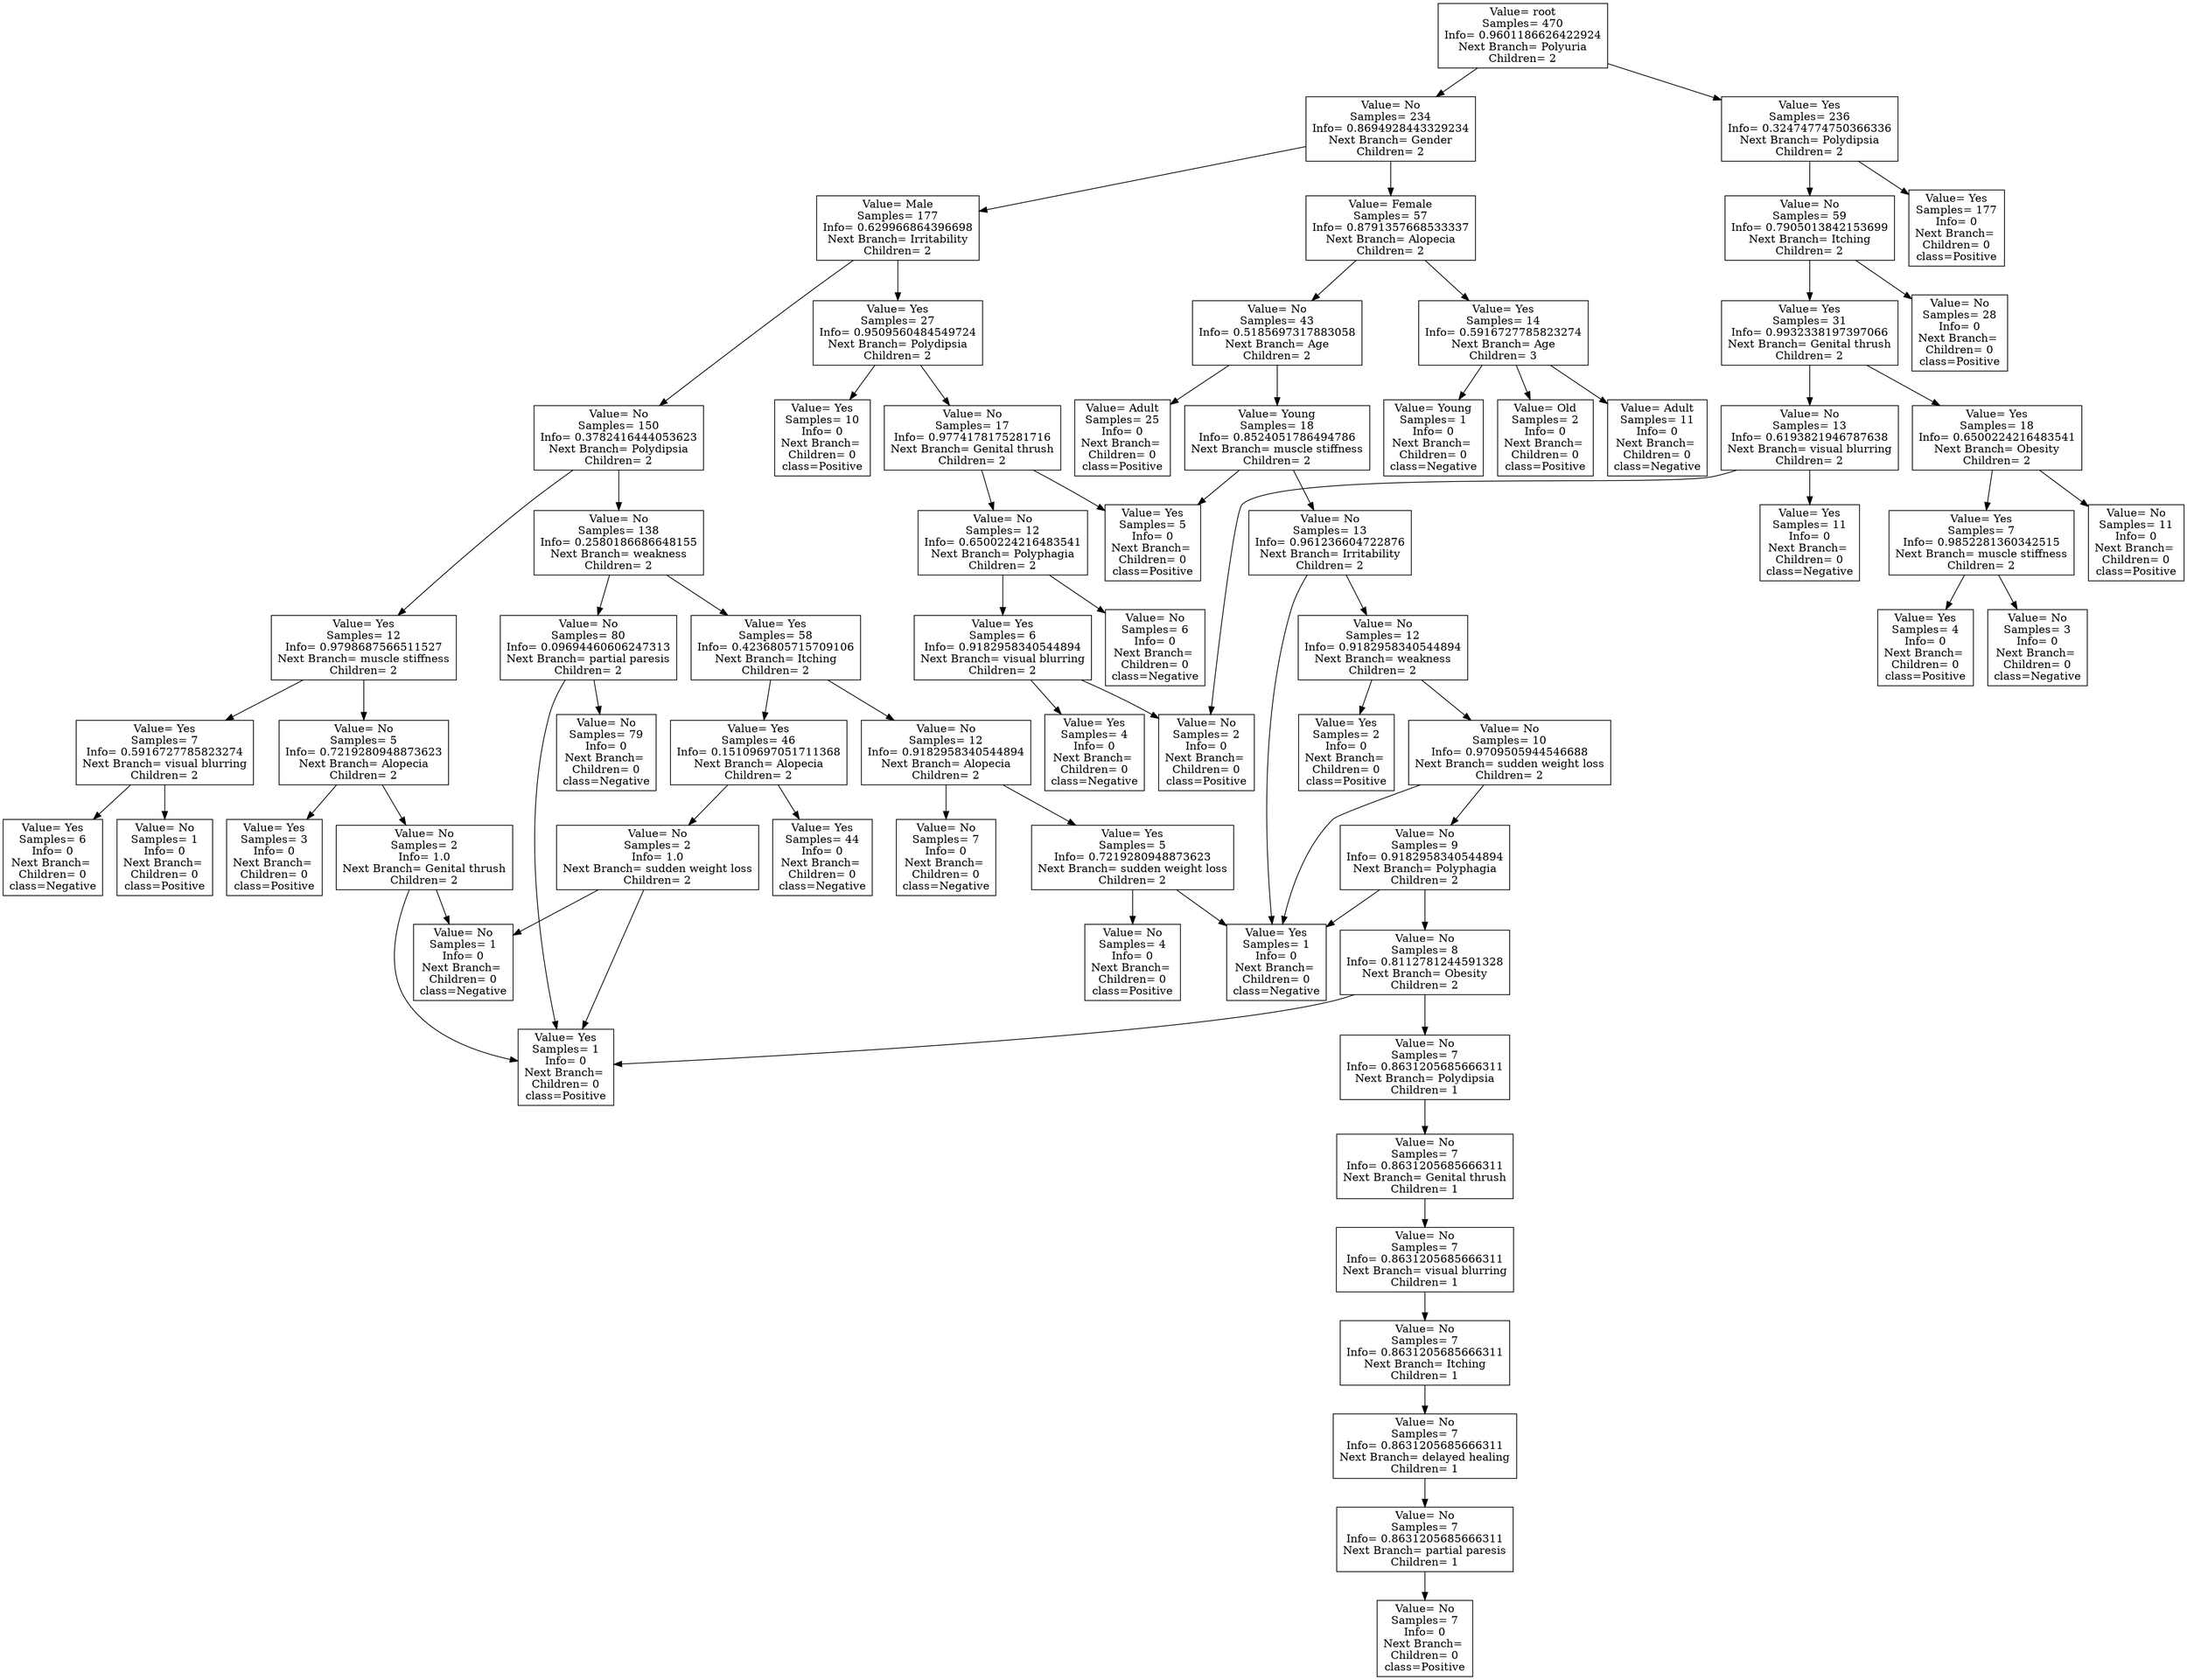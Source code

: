 digraph G {
	node [shape=record]
	"Value= root
Samples= 470
Info= 0.9601186626422924
Next Branch= Polyuria
Children= 2
" -> "Value= No
Samples= 234
Info= 0.8694928443329234
Next Branch= Gender
Children= 2
"
	"Value= No
Samples= 234
Info= 0.8694928443329234
Next Branch= Gender
Children= 2
" -> "Value= Male
Samples= 177
Info= 0.629966864396698
Next Branch= Irritability
Children= 2
"
	"Value= Male
Samples= 177
Info= 0.629966864396698
Next Branch= Irritability
Children= 2
" -> "Value= No
Samples= 150
Info= 0.3782416444053623
Next Branch= Polydipsia
Children= 2
"
	"Value= No
Samples= 150
Info= 0.3782416444053623
Next Branch= Polydipsia
Children= 2
" -> "Value= Yes
Samples= 12
Info= 0.9798687566511527
Next Branch= muscle stiffness
Children= 2
"
	"Value= Yes
Samples= 12
Info= 0.9798687566511527
Next Branch= muscle stiffness
Children= 2
" -> "Value= Yes
Samples= 7
Info= 0.5916727785823274
Next Branch= visual blurring
Children= 2
"
	"Value= Yes
Samples= 7
Info= 0.5916727785823274
Next Branch= visual blurring
Children= 2
" -> "Value= No
Samples= 1
Info= 0
Next Branch= 
Children= 0
class=Positive"
	"Value= Yes
Samples= 7
Info= 0.5916727785823274
Next Branch= visual blurring
Children= 2
" -> "Value= Yes
Samples= 6
Info= 0
Next Branch= 
Children= 0
class=Negative"
	"Value= Yes
Samples= 12
Info= 0.9798687566511527
Next Branch= muscle stiffness
Children= 2
" -> "Value= No
Samples= 5
Info= 0.7219280948873623
Next Branch= Alopecia
Children= 2
"
	"Value= No
Samples= 5
Info= 0.7219280948873623
Next Branch= Alopecia
Children= 2
" -> "Value= Yes
Samples= 3
Info= 0
Next Branch= 
Children= 0
class=Positive"
	"Value= No
Samples= 5
Info= 0.7219280948873623
Next Branch= Alopecia
Children= 2
" -> "Value= No
Samples= 2
Info= 1.0
Next Branch= Genital thrush
Children= 2
"
	"Value= No
Samples= 2
Info= 1.0
Next Branch= Genital thrush
Children= 2
" -> "Value= Yes
Samples= 1
Info= 0
Next Branch= 
Children= 0
class=Positive"
	"Value= No
Samples= 2
Info= 1.0
Next Branch= Genital thrush
Children= 2
" -> "Value= No
Samples= 1
Info= 0
Next Branch= 
Children= 0
class=Negative"
	"Value= No
Samples= 150
Info= 0.3782416444053623
Next Branch= Polydipsia
Children= 2
" -> "Value= No
Samples= 138
Info= 0.2580186686648155
Next Branch= weakness
Children= 2
"
	"Value= No
Samples= 138
Info= 0.2580186686648155
Next Branch= weakness
Children= 2
" -> "Value= Yes
Samples= 58
Info= 0.4236805715709106
Next Branch= Itching
Children= 2
"
	"Value= Yes
Samples= 58
Info= 0.4236805715709106
Next Branch= Itching
Children= 2
" -> "Value= No
Samples= 12
Info= 0.9182958340544894
Next Branch= Alopecia
Children= 2
"
	"Value= No
Samples= 12
Info= 0.9182958340544894
Next Branch= Alopecia
Children= 2
" -> "Value= Yes
Samples= 5
Info= 0.7219280948873623
Next Branch= sudden weight loss
Children= 2
"
	"Value= Yes
Samples= 5
Info= 0.7219280948873623
Next Branch= sudden weight loss
Children= 2
" -> "Value= No
Samples= 4
Info= 0
Next Branch= 
Children= 0
class=Positive"
	"Value= Yes
Samples= 5
Info= 0.7219280948873623
Next Branch= sudden weight loss
Children= 2
" -> "Value= Yes
Samples= 1
Info= 0
Next Branch= 
Children= 0
class=Negative"
	"Value= No
Samples= 12
Info= 0.9182958340544894
Next Branch= Alopecia
Children= 2
" -> "Value= No
Samples= 7
Info= 0
Next Branch= 
Children= 0
class=Negative"
	"Value= Yes
Samples= 58
Info= 0.4236805715709106
Next Branch= Itching
Children= 2
" -> "Value= Yes
Samples= 46
Info= 0.15109697051711368
Next Branch= Alopecia
Children= 2
"
	"Value= Yes
Samples= 46
Info= 0.15109697051711368
Next Branch= Alopecia
Children= 2
" -> "Value= No
Samples= 2
Info= 1.0
Next Branch= sudden weight loss
Children= 2
"
	"Value= No
Samples= 2
Info= 1.0
Next Branch= sudden weight loss
Children= 2
" -> "Value= Yes
Samples= 1
Info= 0
Next Branch= 
Children= 0
class=Positive"
	"Value= No
Samples= 2
Info= 1.0
Next Branch= sudden weight loss
Children= 2
" -> "Value= No
Samples= 1
Info= 0
Next Branch= 
Children= 0
class=Negative"
	"Value= Yes
Samples= 46
Info= 0.15109697051711368
Next Branch= Alopecia
Children= 2
" -> "Value= Yes
Samples= 44
Info= 0
Next Branch= 
Children= 0
class=Negative"
	"Value= No
Samples= 138
Info= 0.2580186686648155
Next Branch= weakness
Children= 2
" -> "Value= No
Samples= 80
Info= 0.09694460606247313
Next Branch= partial paresis
Children= 2
"
	"Value= No
Samples= 80
Info= 0.09694460606247313
Next Branch= partial paresis
Children= 2
" -> "Value= Yes
Samples= 1
Info= 0
Next Branch= 
Children= 0
class=Positive"
	"Value= No
Samples= 80
Info= 0.09694460606247313
Next Branch= partial paresis
Children= 2
" -> "Value= No
Samples= 79
Info= 0
Next Branch= 
Children= 0
class=Negative"
	"Value= Male
Samples= 177
Info= 0.629966864396698
Next Branch= Irritability
Children= 2
" -> "Value= Yes
Samples= 27
Info= 0.9509560484549724
Next Branch= Polydipsia
Children= 2
"
	"Value= Yes
Samples= 27
Info= 0.9509560484549724
Next Branch= Polydipsia
Children= 2
" -> "Value= Yes
Samples= 10
Info= 0
Next Branch= 
Children= 0
class=Positive"
	"Value= Yes
Samples= 27
Info= 0.9509560484549724
Next Branch= Polydipsia
Children= 2
" -> "Value= No
Samples= 17
Info= 0.9774178175281716
Next Branch= Genital thrush
Children= 2
"
	"Value= No
Samples= 17
Info= 0.9774178175281716
Next Branch= Genital thrush
Children= 2
" -> "Value= Yes
Samples= 5
Info= 0
Next Branch= 
Children= 0
class=Positive"
	"Value= No
Samples= 17
Info= 0.9774178175281716
Next Branch= Genital thrush
Children= 2
" -> "Value= No
Samples= 12
Info= 0.6500224216483541
Next Branch= Polyphagia
Children= 2
"
	"Value= No
Samples= 12
Info= 0.6500224216483541
Next Branch= Polyphagia
Children= 2
" -> "Value= Yes
Samples= 6
Info= 0.9182958340544894
Next Branch= visual blurring
Children= 2
"
	"Value= Yes
Samples= 6
Info= 0.9182958340544894
Next Branch= visual blurring
Children= 2
" -> "Value= No
Samples= 2
Info= 0
Next Branch= 
Children= 0
class=Positive"
	"Value= Yes
Samples= 6
Info= 0.9182958340544894
Next Branch= visual blurring
Children= 2
" -> "Value= Yes
Samples= 4
Info= 0
Next Branch= 
Children= 0
class=Negative"
	"Value= No
Samples= 12
Info= 0.6500224216483541
Next Branch= Polyphagia
Children= 2
" -> "Value= No
Samples= 6
Info= 0
Next Branch= 
Children= 0
class=Negative"
	"Value= No
Samples= 234
Info= 0.8694928443329234
Next Branch= Gender
Children= 2
" -> "Value= Female
Samples= 57
Info= 0.8791357668533337
Next Branch= Alopecia
Children= 2
"
	"Value= Female
Samples= 57
Info= 0.8791357668533337
Next Branch= Alopecia
Children= 2
" -> "Value= No
Samples= 43
Info= 0.5185697317883058
Next Branch= Age
Children= 2
"
	"Value= No
Samples= 43
Info= 0.5185697317883058
Next Branch= Age
Children= 2
" -> "Value= Adult
Samples= 25
Info= 0
Next Branch= 
Children= 0
class=Positive"
	"Value= No
Samples= 43
Info= 0.5185697317883058
Next Branch= Age
Children= 2
" -> "Value= Young
Samples= 18
Info= 0.8524051786494786
Next Branch= muscle stiffness
Children= 2
"
	"Value= Young
Samples= 18
Info= 0.8524051786494786
Next Branch= muscle stiffness
Children= 2
" -> "Value= No
Samples= 13
Info= 0.961236604722876
Next Branch= Irritability
Children= 2
"
	"Value= No
Samples= 13
Info= 0.961236604722876
Next Branch= Irritability
Children= 2
" -> "Value= No
Samples= 12
Info= 0.9182958340544894
Next Branch= weakness
Children= 2
"
	"Value= No
Samples= 12
Info= 0.9182958340544894
Next Branch= weakness
Children= 2
" -> "Value= No
Samples= 10
Info= 0.9709505944546688
Next Branch= sudden weight loss
Children= 2
"
	"Value= No
Samples= 10
Info= 0.9709505944546688
Next Branch= sudden weight loss
Children= 2
" -> "Value= No
Samples= 9
Info= 0.9182958340544894
Next Branch= Polyphagia
Children= 2
"
	"Value= No
Samples= 9
Info= 0.9182958340544894
Next Branch= Polyphagia
Children= 2
" -> "Value= No
Samples= 8
Info= 0.8112781244591328
Next Branch= Obesity
Children= 2
"
	"Value= No
Samples= 8
Info= 0.8112781244591328
Next Branch= Obesity
Children= 2
" -> "Value= Yes
Samples= 1
Info= 0
Next Branch= 
Children= 0
class=Positive"
	"Value= No
Samples= 8
Info= 0.8112781244591328
Next Branch= Obesity
Children= 2
" -> "Value= No
Samples= 7
Info= 0.8631205685666311
Next Branch= Polydipsia
Children= 1
"
	"Value= No
Samples= 7
Info= 0.8631205685666311
Next Branch= Polydipsia
Children= 1
" -> "Value= No
Samples= 7
Info= 0.8631205685666311
Next Branch= Genital thrush
Children= 1
"
	"Value= No
Samples= 7
Info= 0.8631205685666311
Next Branch= Genital thrush
Children= 1
" -> "Value= No
Samples= 7
Info= 0.8631205685666311
Next Branch= visual blurring
Children= 1
"
	"Value= No
Samples= 7
Info= 0.8631205685666311
Next Branch= visual blurring
Children= 1
" -> "Value= No
Samples= 7
Info= 0.8631205685666311
Next Branch= Itching
Children= 1
"
	"Value= No
Samples= 7
Info= 0.8631205685666311
Next Branch= Itching
Children= 1
" -> "Value= No
Samples= 7
Info= 0.8631205685666311
Next Branch= delayed healing
Children= 1
"
	"Value= No
Samples= 7
Info= 0.8631205685666311
Next Branch= delayed healing
Children= 1
" -> "Value= No
Samples= 7
Info= 0.8631205685666311
Next Branch= partial paresis
Children= 1
"
	"Value= No
Samples= 7
Info= 0.8631205685666311
Next Branch= partial paresis
Children= 1
" -> "Value= No
Samples= 7
Info= 0
Next Branch= 
Children= 0
class=Positive"
	"Value= No
Samples= 9
Info= 0.9182958340544894
Next Branch= Polyphagia
Children= 2
" -> "Value= Yes
Samples= 1
Info= 0
Next Branch= 
Children= 0
class=Negative"
	"Value= No
Samples= 10
Info= 0.9709505944546688
Next Branch= sudden weight loss
Children= 2
" -> "Value= Yes
Samples= 1
Info= 0
Next Branch= 
Children= 0
class=Negative"
	"Value= No
Samples= 12
Info= 0.9182958340544894
Next Branch= weakness
Children= 2
" -> "Value= Yes
Samples= 2
Info= 0
Next Branch= 
Children= 0
class=Positive"
	"Value= No
Samples= 13
Info= 0.961236604722876
Next Branch= Irritability
Children= 2
" -> "Value= Yes
Samples= 1
Info= 0
Next Branch= 
Children= 0
class=Negative"
	"Value= Young
Samples= 18
Info= 0.8524051786494786
Next Branch= muscle stiffness
Children= 2
" -> "Value= Yes
Samples= 5
Info= 0
Next Branch= 
Children= 0
class=Positive"
	"Value= Female
Samples= 57
Info= 0.8791357668533337
Next Branch= Alopecia
Children= 2
" -> "Value= Yes
Samples= 14
Info= 0.5916727785823274
Next Branch= Age
Children= 3
"
	"Value= Yes
Samples= 14
Info= 0.5916727785823274
Next Branch= Age
Children= 3
" -> "Value= Old
Samples= 2
Info= 0
Next Branch= 
Children= 0
class=Positive"
	"Value= Yes
Samples= 14
Info= 0.5916727785823274
Next Branch= Age
Children= 3
" -> "Value= Adult
Samples= 11
Info= 0
Next Branch= 
Children= 0
class=Negative"
	"Value= Yes
Samples= 14
Info= 0.5916727785823274
Next Branch= Age
Children= 3
" -> "Value= Young
Samples= 1
Info= 0
Next Branch= 
Children= 0
class=Negative"
	"Value= root
Samples= 470
Info= 0.9601186626422924
Next Branch= Polyuria
Children= 2
" -> "Value= Yes
Samples= 236
Info= 0.32474774750366336
Next Branch= Polydipsia
Children= 2
"
	"Value= Yes
Samples= 236
Info= 0.32474774750366336
Next Branch= Polydipsia
Children= 2
" -> "Value= No
Samples= 59
Info= 0.7905013842153699
Next Branch= Itching
Children= 2
"
	"Value= No
Samples= 59
Info= 0.7905013842153699
Next Branch= Itching
Children= 2
" -> "Value= Yes
Samples= 31
Info= 0.9932338197397066
Next Branch= Genital thrush
Children= 2
"
	"Value= Yes
Samples= 31
Info= 0.9932338197397066
Next Branch= Genital thrush
Children= 2
" -> "Value= No
Samples= 13
Info= 0.6193821946787638
Next Branch= visual blurring
Children= 2
"
	"Value= No
Samples= 13
Info= 0.6193821946787638
Next Branch= visual blurring
Children= 2
" -> "Value= No
Samples= 2
Info= 0
Next Branch= 
Children= 0
class=Positive"
	"Value= No
Samples= 13
Info= 0.6193821946787638
Next Branch= visual blurring
Children= 2
" -> "Value= Yes
Samples= 11
Info= 0
Next Branch= 
Children= 0
class=Negative"
	"Value= Yes
Samples= 31
Info= 0.9932338197397066
Next Branch= Genital thrush
Children= 2
" -> "Value= Yes
Samples= 18
Info= 0.6500224216483541
Next Branch= Obesity
Children= 2
"
	"Value= Yes
Samples= 18
Info= 0.6500224216483541
Next Branch= Obesity
Children= 2
" -> "Value= Yes
Samples= 7
Info= 0.9852281360342515
Next Branch= muscle stiffness
Children= 2
"
	"Value= Yes
Samples= 7
Info= 0.9852281360342515
Next Branch= muscle stiffness
Children= 2
" -> "Value= Yes
Samples= 4
Info= 0
Next Branch= 
Children= 0
class=Positive"
	"Value= Yes
Samples= 7
Info= 0.9852281360342515
Next Branch= muscle stiffness
Children= 2
" -> "Value= No
Samples= 3
Info= 0
Next Branch= 
Children= 0
class=Negative"
	"Value= Yes
Samples= 18
Info= 0.6500224216483541
Next Branch= Obesity
Children= 2
" -> "Value= No
Samples= 11
Info= 0
Next Branch= 
Children= 0
class=Positive"
	"Value= No
Samples= 59
Info= 0.7905013842153699
Next Branch= Itching
Children= 2
" -> "Value= No
Samples= 28
Info= 0
Next Branch= 
Children= 0
class=Positive"
	"Value= Yes
Samples= 236
Info= 0.32474774750366336
Next Branch= Polydipsia
Children= 2
" -> "Value= Yes
Samples= 177
Info= 0
Next Branch= 
Children= 0
class=Positive"
}
